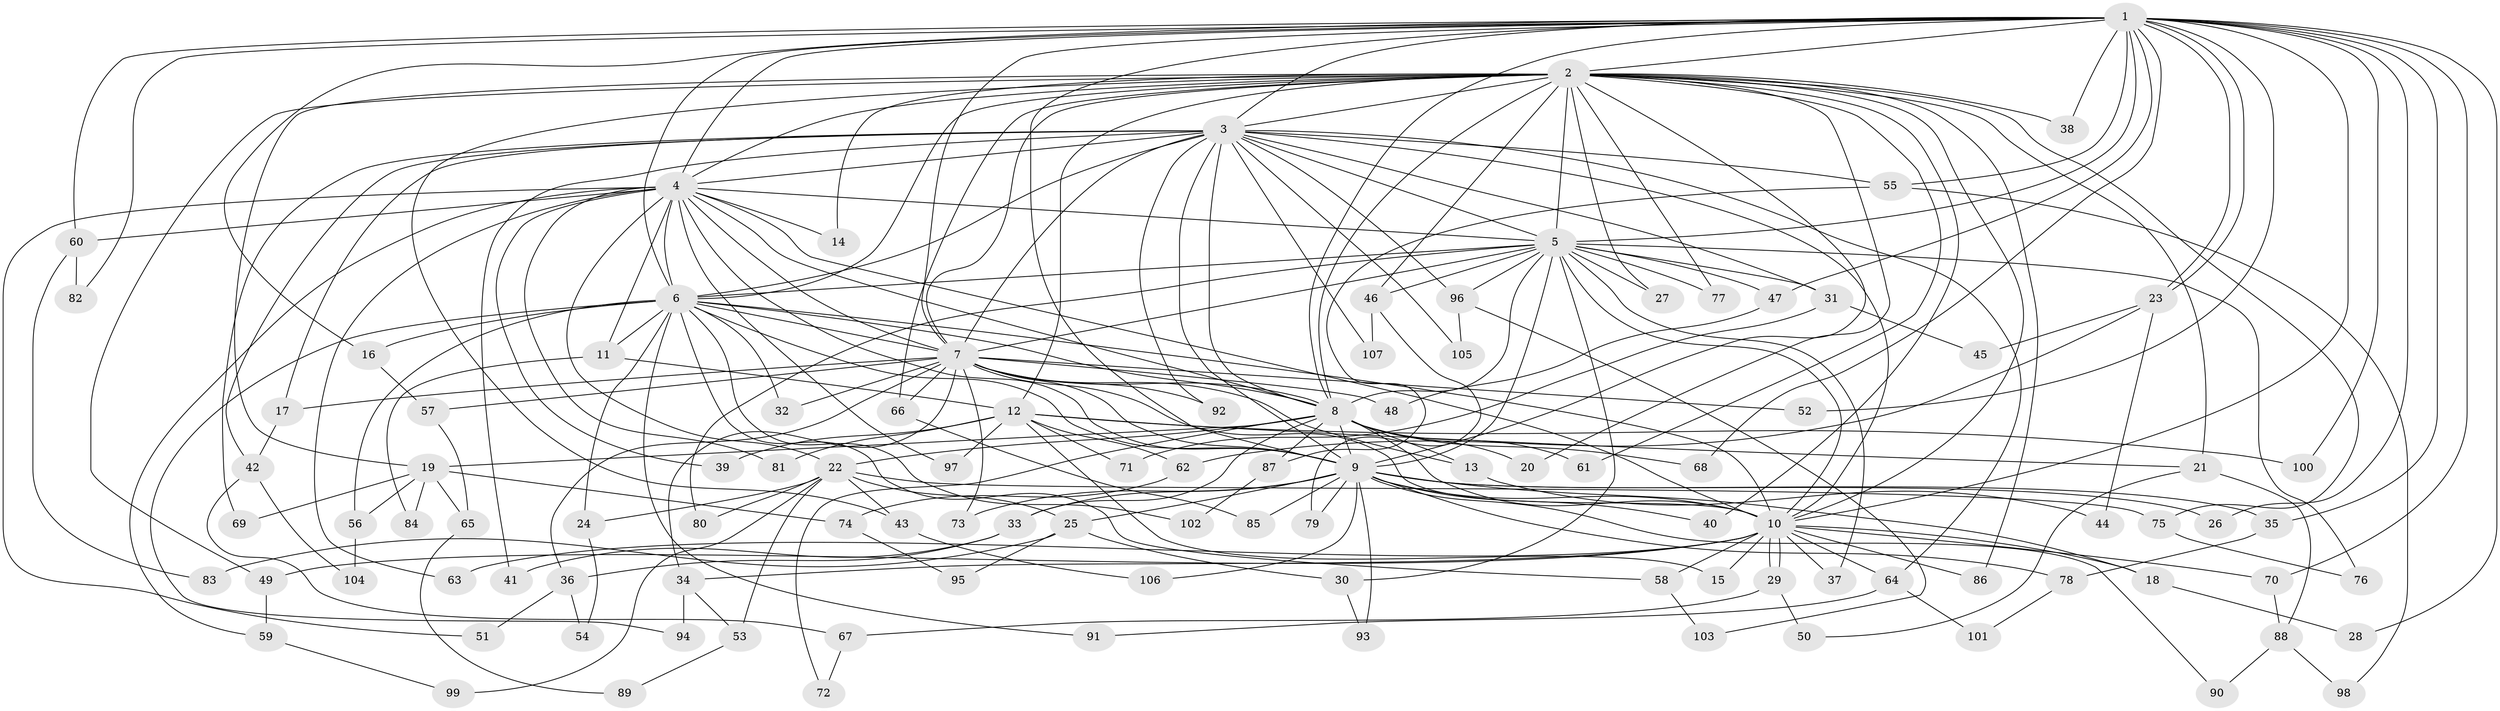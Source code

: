 // Generated by graph-tools (version 1.1) at 2025/44/03/09/25 04:44:50]
// undirected, 107 vertices, 239 edges
graph export_dot {
graph [start="1"]
  node [color=gray90,style=filled];
  1;
  2;
  3;
  4;
  5;
  6;
  7;
  8;
  9;
  10;
  11;
  12;
  13;
  14;
  15;
  16;
  17;
  18;
  19;
  20;
  21;
  22;
  23;
  24;
  25;
  26;
  27;
  28;
  29;
  30;
  31;
  32;
  33;
  34;
  35;
  36;
  37;
  38;
  39;
  40;
  41;
  42;
  43;
  44;
  45;
  46;
  47;
  48;
  49;
  50;
  51;
  52;
  53;
  54;
  55;
  56;
  57;
  58;
  59;
  60;
  61;
  62;
  63;
  64;
  65;
  66;
  67;
  68;
  69;
  70;
  71;
  72;
  73;
  74;
  75;
  76;
  77;
  78;
  79;
  80;
  81;
  82;
  83;
  84;
  85;
  86;
  87;
  88;
  89;
  90;
  91;
  92;
  93;
  94;
  95;
  96;
  97;
  98;
  99;
  100;
  101;
  102;
  103;
  104;
  105;
  106;
  107;
  1 -- 2;
  1 -- 3;
  1 -- 4;
  1 -- 5;
  1 -- 6;
  1 -- 7;
  1 -- 8;
  1 -- 9;
  1 -- 10;
  1 -- 16;
  1 -- 23;
  1 -- 23;
  1 -- 26;
  1 -- 28;
  1 -- 35;
  1 -- 38;
  1 -- 47;
  1 -- 52;
  1 -- 55;
  1 -- 60;
  1 -- 68;
  1 -- 70;
  1 -- 82;
  1 -- 100;
  2 -- 3;
  2 -- 4;
  2 -- 5;
  2 -- 6;
  2 -- 7;
  2 -- 8;
  2 -- 9;
  2 -- 10;
  2 -- 12;
  2 -- 14;
  2 -- 19;
  2 -- 20;
  2 -- 21;
  2 -- 27;
  2 -- 38;
  2 -- 40;
  2 -- 43;
  2 -- 46;
  2 -- 49;
  2 -- 61;
  2 -- 66;
  2 -- 75;
  2 -- 77;
  2 -- 86;
  3 -- 4;
  3 -- 5;
  3 -- 6;
  3 -- 7;
  3 -- 8;
  3 -- 9;
  3 -- 10;
  3 -- 17;
  3 -- 31;
  3 -- 41;
  3 -- 42;
  3 -- 55;
  3 -- 64;
  3 -- 69;
  3 -- 92;
  3 -- 96;
  3 -- 105;
  3 -- 107;
  4 -- 5;
  4 -- 6;
  4 -- 7;
  4 -- 8;
  4 -- 9;
  4 -- 10;
  4 -- 11;
  4 -- 14;
  4 -- 22;
  4 -- 39;
  4 -- 51;
  4 -- 59;
  4 -- 60;
  4 -- 63;
  4 -- 81;
  4 -- 97;
  5 -- 6;
  5 -- 7;
  5 -- 8;
  5 -- 9;
  5 -- 10;
  5 -- 27;
  5 -- 30;
  5 -- 31;
  5 -- 37;
  5 -- 46;
  5 -- 47;
  5 -- 76;
  5 -- 77;
  5 -- 80;
  5 -- 96;
  6 -- 7;
  6 -- 8;
  6 -- 9;
  6 -- 10;
  6 -- 11;
  6 -- 16;
  6 -- 24;
  6 -- 32;
  6 -- 56;
  6 -- 58;
  6 -- 91;
  6 -- 94;
  6 -- 102;
  7 -- 8;
  7 -- 9;
  7 -- 10;
  7 -- 13;
  7 -- 17;
  7 -- 32;
  7 -- 34;
  7 -- 36;
  7 -- 48;
  7 -- 52;
  7 -- 57;
  7 -- 66;
  7 -- 73;
  7 -- 92;
  8 -- 9;
  8 -- 10;
  8 -- 13;
  8 -- 19;
  8 -- 20;
  8 -- 22;
  8 -- 33;
  8 -- 61;
  8 -- 68;
  8 -- 72;
  8 -- 87;
  9 -- 10;
  9 -- 18;
  9 -- 25;
  9 -- 26;
  9 -- 33;
  9 -- 35;
  9 -- 40;
  9 -- 73;
  9 -- 78;
  9 -- 79;
  9 -- 85;
  9 -- 90;
  9 -- 93;
  9 -- 106;
  10 -- 15;
  10 -- 18;
  10 -- 29;
  10 -- 29;
  10 -- 34;
  10 -- 37;
  10 -- 49;
  10 -- 58;
  10 -- 63;
  10 -- 64;
  10 -- 70;
  10 -- 86;
  11 -- 12;
  11 -- 84;
  12 -- 15;
  12 -- 21;
  12 -- 39;
  12 -- 62;
  12 -- 71;
  12 -- 81;
  12 -- 97;
  12 -- 100;
  13 -- 44;
  16 -- 57;
  17 -- 42;
  18 -- 28;
  19 -- 56;
  19 -- 65;
  19 -- 69;
  19 -- 74;
  19 -- 84;
  21 -- 50;
  21 -- 88;
  22 -- 24;
  22 -- 25;
  22 -- 43;
  22 -- 53;
  22 -- 75;
  22 -- 80;
  22 -- 99;
  23 -- 44;
  23 -- 45;
  23 -- 62;
  24 -- 54;
  25 -- 30;
  25 -- 83;
  25 -- 95;
  29 -- 50;
  29 -- 67;
  30 -- 93;
  31 -- 45;
  31 -- 71;
  33 -- 36;
  33 -- 41;
  34 -- 53;
  34 -- 94;
  35 -- 78;
  36 -- 51;
  36 -- 54;
  42 -- 67;
  42 -- 104;
  43 -- 106;
  46 -- 79;
  46 -- 107;
  47 -- 48;
  49 -- 59;
  53 -- 89;
  55 -- 87;
  55 -- 98;
  56 -- 104;
  57 -- 65;
  58 -- 103;
  59 -- 99;
  60 -- 82;
  60 -- 83;
  62 -- 74;
  64 -- 91;
  64 -- 101;
  65 -- 89;
  66 -- 85;
  67 -- 72;
  70 -- 88;
  74 -- 95;
  75 -- 76;
  78 -- 101;
  87 -- 102;
  88 -- 90;
  88 -- 98;
  96 -- 103;
  96 -- 105;
}

